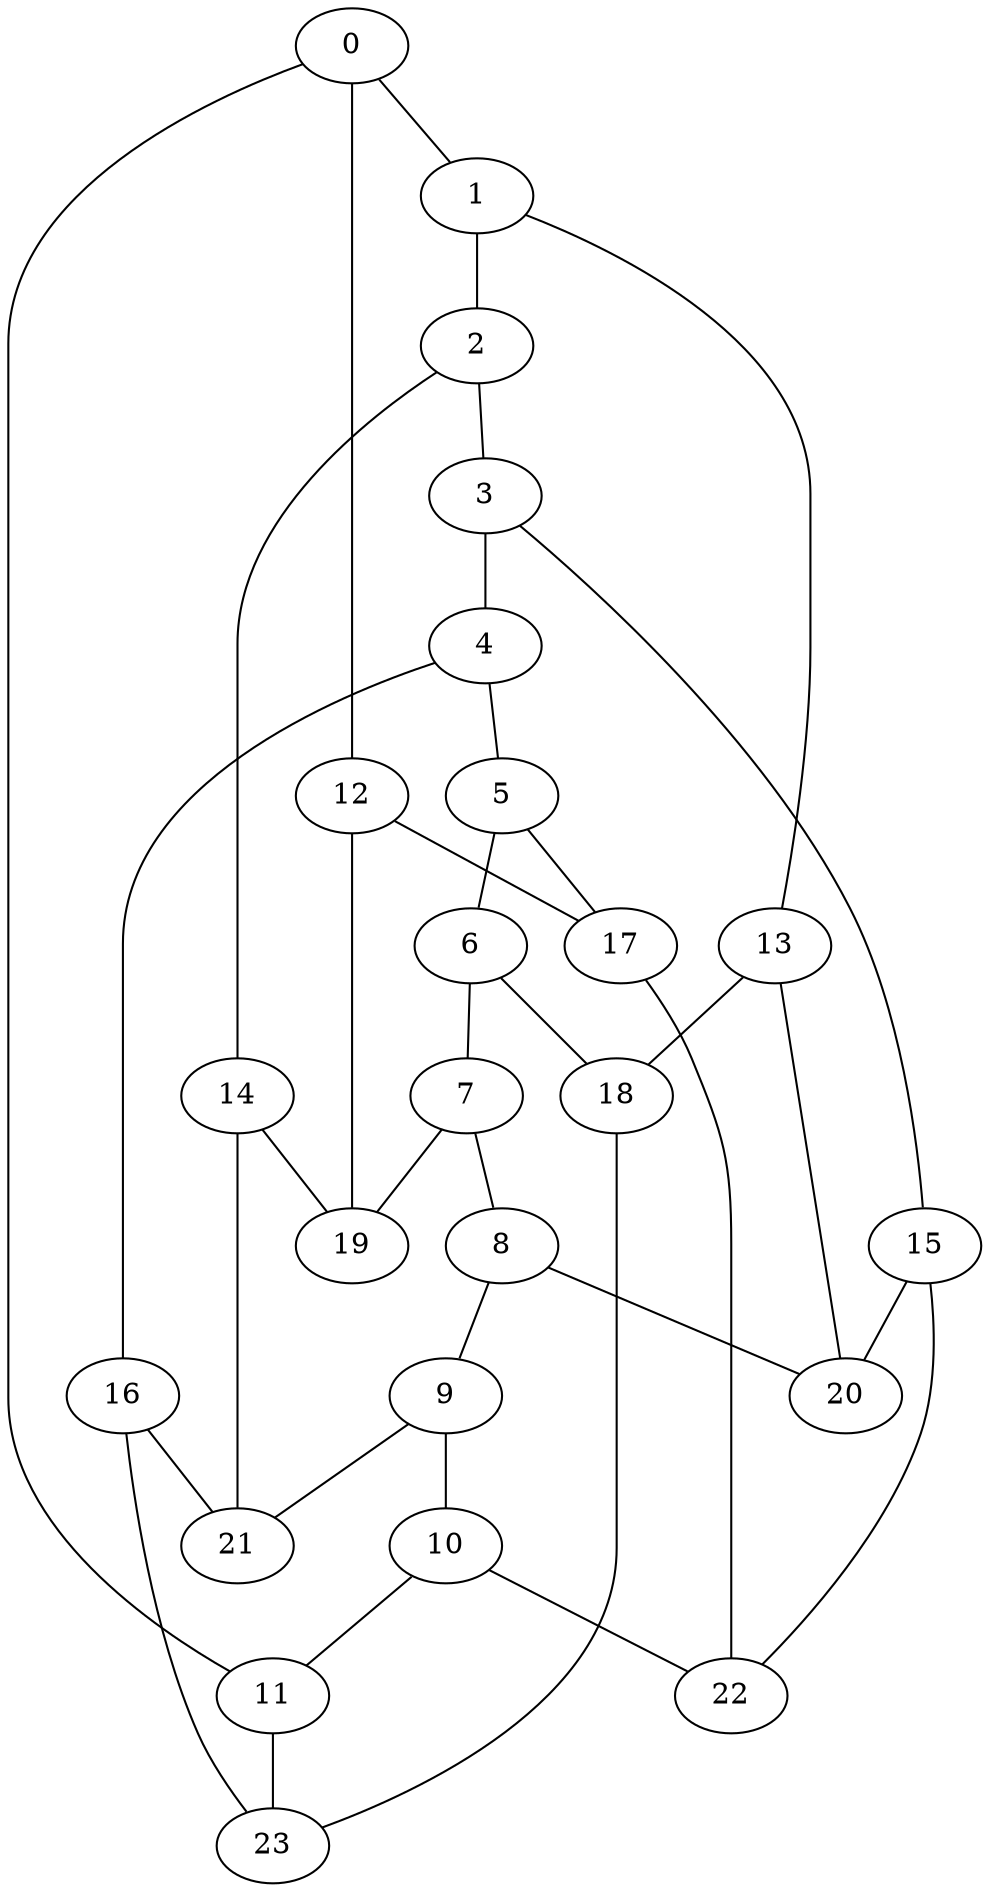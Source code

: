 graph G {
  0 -- 1;
  0 -- 11;
  0 -- 12;
  1 -- 2;
  1 -- 13;
  2 -- 3;
  2 -- 14;
  3 -- 4;
  3 -- 15;
  4 -- 16;
  4 -- 5;
  5 -- 17;
  5 -- 6;
  6 -- 18;
  6 -- 7;
  7 -- 19;
  7 -- 8;
  8 -- 20;
  8 -- 9;
  9 -- 21;
  9 -- 10;
  10 -- 22;
  10 -- 11;
  11 -- 23;
  12 -- 17;
  12 -- 19;
  13 -- 18;
  13 -- 20;
  14 -- 19;
  14 -- 21;
  15 -- 20;
  15 -- 22;
  16 -- 21;
  16 -- 23;
  17 -- 22;
  18 -- 23;
}